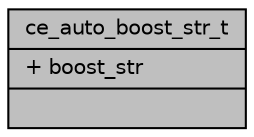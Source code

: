 digraph "ce_auto_boost_str_t"
{
 // INTERACTIVE_SVG=YES
 // LATEX_PDF_SIZE
  bgcolor="transparent";
  edge [fontname="Helvetica",fontsize="10",labelfontname="Helvetica",labelfontsize="10"];
  node [fontname="Helvetica",fontsize="10",shape=record];
  Node1 [label="{ce_auto_boost_str_t\n|+ boost_str\l|}",height=0.2,width=0.4,color="black", fillcolor="grey75", style="filled", fontcolor="black",tooltip=" "];
}
